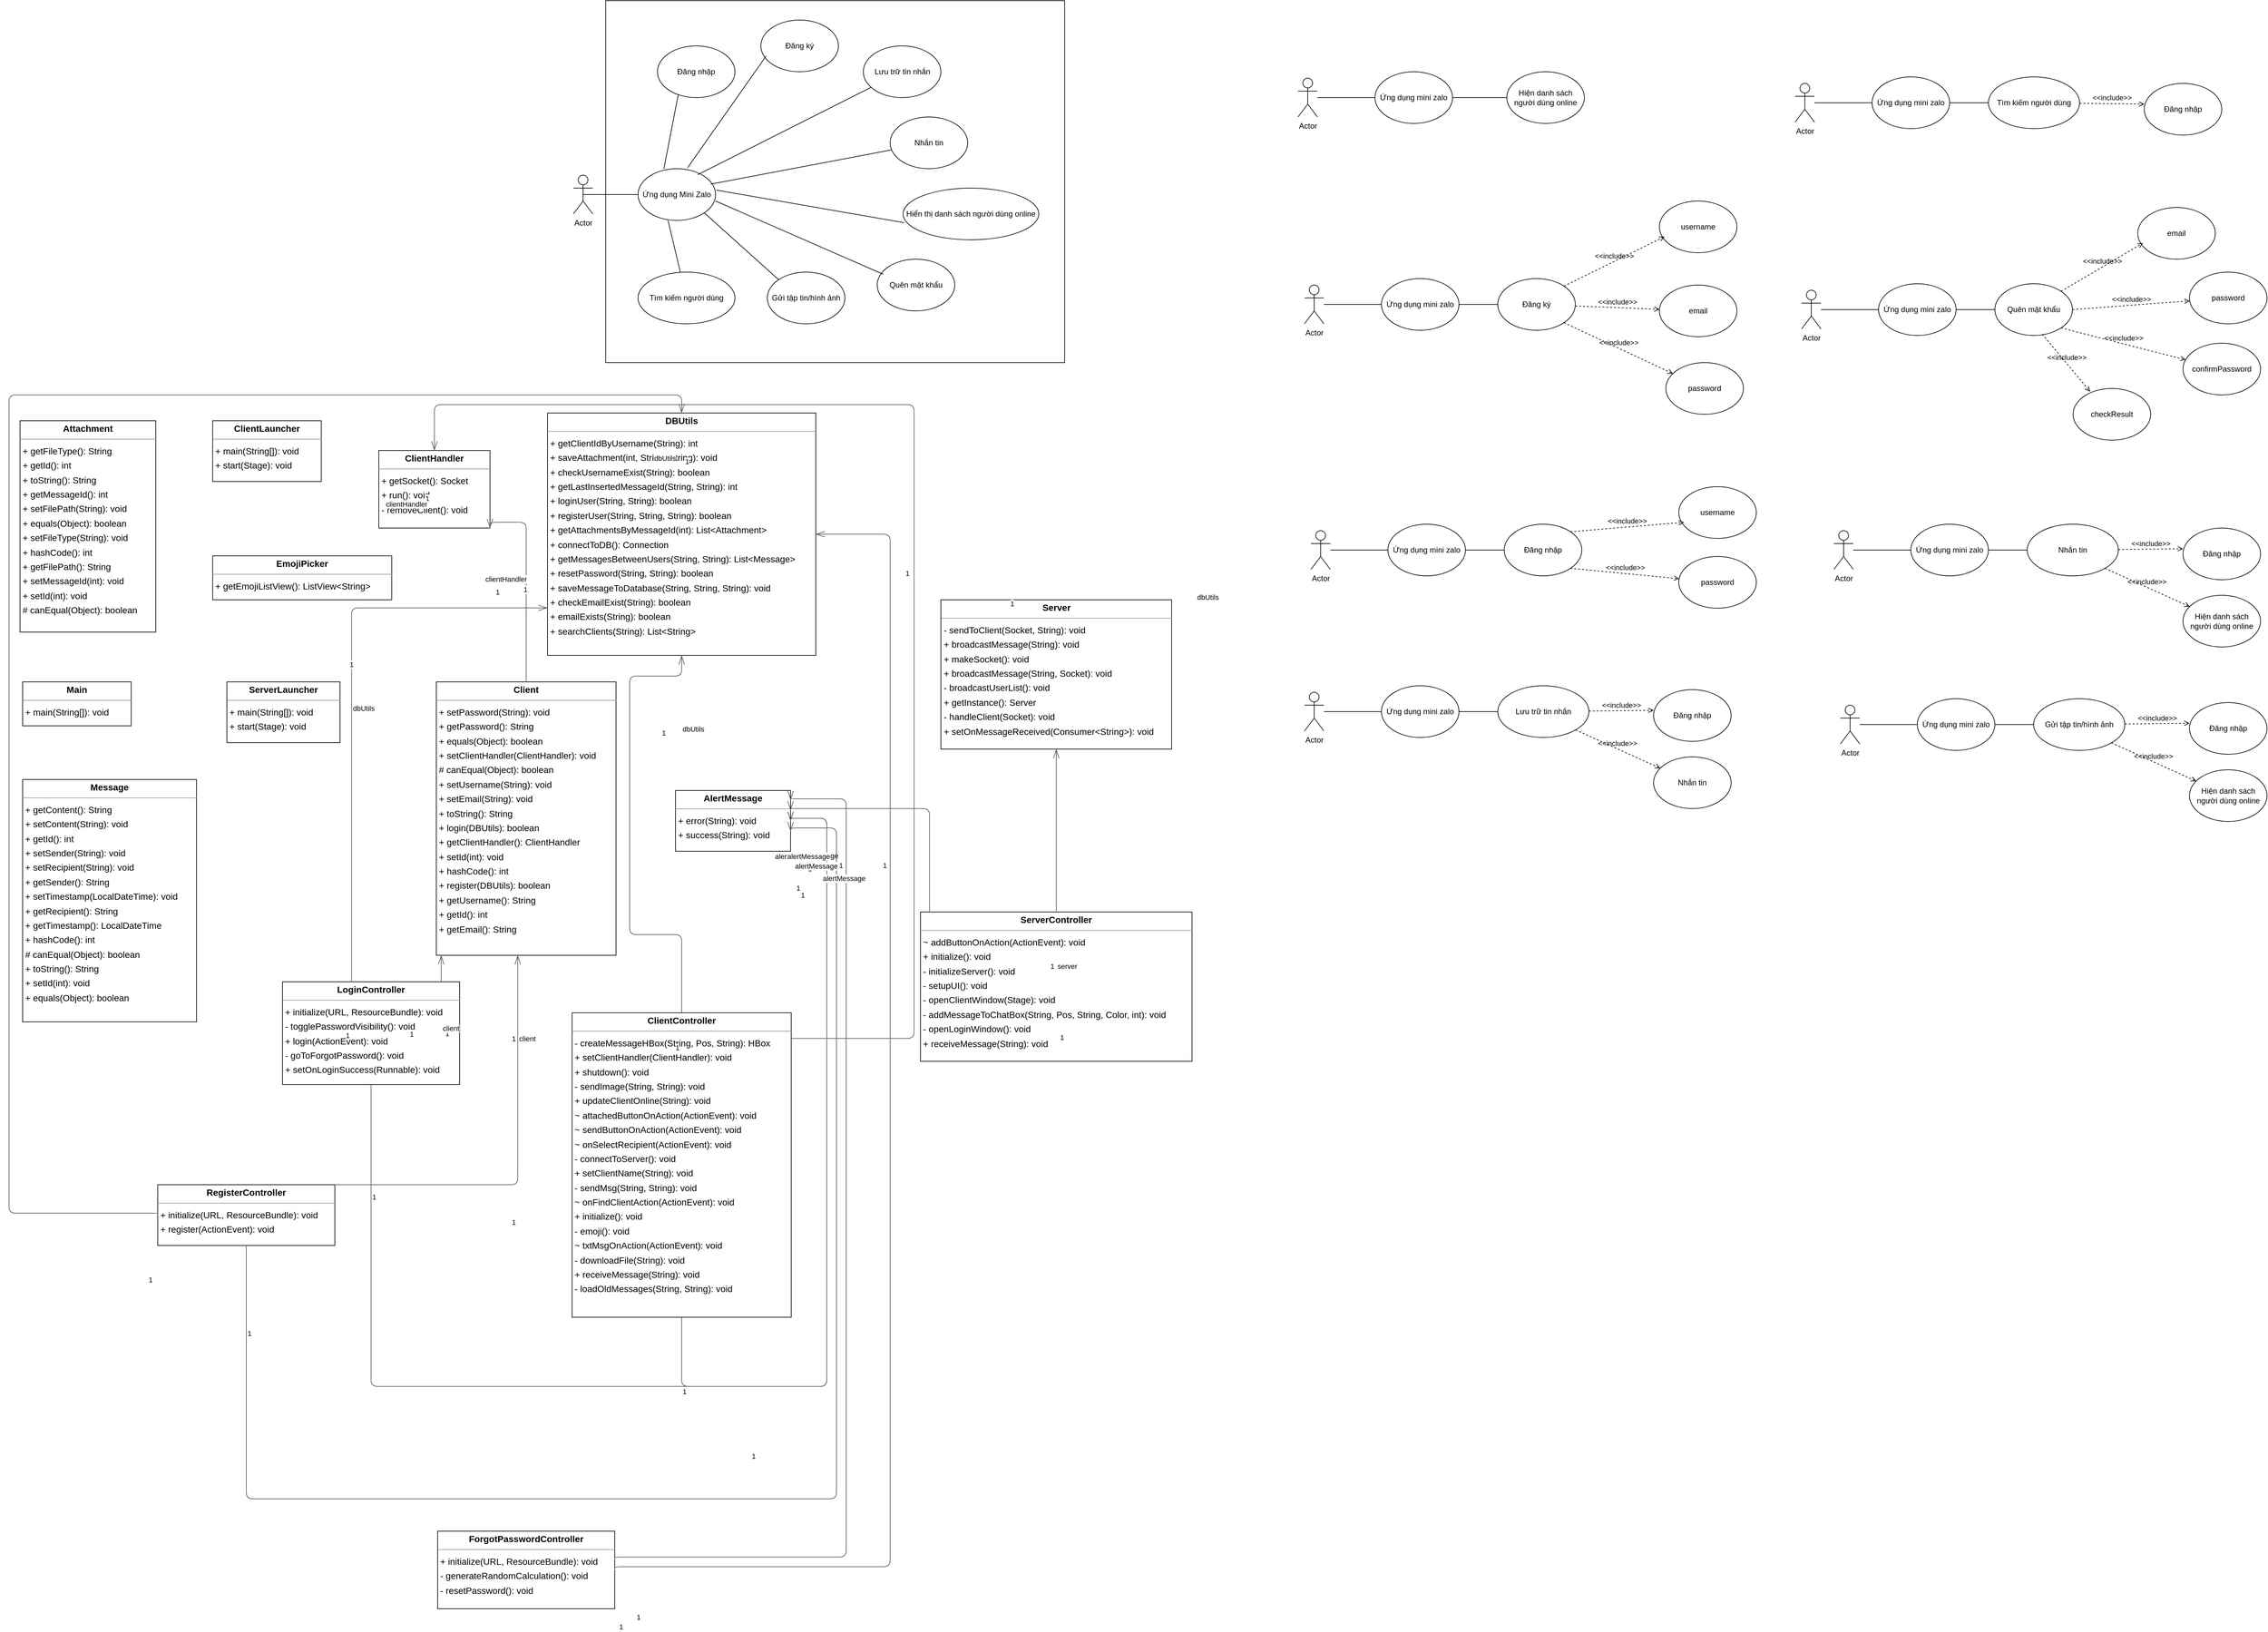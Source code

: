 <mxfile version="24.8.4">
  <diagram id="oa2C6WDcQkHVd1ej7r0I" name="Trang-1">
    <mxGraphModel dx="1835" dy="1567" grid="1" gridSize="10" guides="1" tooltips="1" connect="1" arrows="1" fold="1" page="1" pageScale="1" pageWidth="827" pageHeight="1169" math="0" shadow="0">
      <root>
        <mxCell id="0" />
        <mxCell id="1" parent="0" />
        <mxCell id="q9V1tlm1ZsEIQVWUafp0-15" value="" style="rounded=0;whiteSpace=wrap;html=1;" parent="1" vertex="1">
          <mxGeometry x="140" y="-50" width="710" height="560" as="geometry" />
        </mxCell>
        <mxCell id="lTLl7eFtjbF6AxFvoccW-2" value="Actor" style="shape=umlActor;verticalLabelPosition=bottom;verticalAlign=top;html=1;outlineConnect=0;" parent="1" vertex="1">
          <mxGeometry x="1211" y="70" width="30" height="60" as="geometry" />
        </mxCell>
        <mxCell id="lTLl7eFtjbF6AxFvoccW-3" value="Ứng dụng mini zalo" style="ellipse;whiteSpace=wrap;html=1;" parent="1" vertex="1">
          <mxGeometry x="1330" y="60" width="120" height="80" as="geometry" />
        </mxCell>
        <mxCell id="lTLl7eFtjbF6AxFvoccW-4" value="Hiện danh sách người dùng online" style="ellipse;whiteSpace=wrap;html=1;" parent="1" vertex="1">
          <mxGeometry x="1534" y="60" width="120" height="80" as="geometry" />
        </mxCell>
        <mxCell id="lTLl7eFtjbF6AxFvoccW-6" value="" style="endArrow=none;html=1;rounded=0;exitX=1;exitY=0.5;exitDx=0;exitDy=0;" parent="1" source="lTLl7eFtjbF6AxFvoccW-3" target="lTLl7eFtjbF6AxFvoccW-4" edge="1">
          <mxGeometry width="50" height="50" relative="1" as="geometry">
            <mxPoint x="1470" y="130" as="sourcePoint" />
            <mxPoint x="1520" y="80" as="targetPoint" />
          </mxGeometry>
        </mxCell>
        <mxCell id="lTLl7eFtjbF6AxFvoccW-7" value="" style="endArrow=none;html=1;rounded=0;" parent="1" source="lTLl7eFtjbF6AxFvoccW-2" target="lTLl7eFtjbF6AxFvoccW-3" edge="1">
          <mxGeometry width="50" height="50" relative="1" as="geometry">
            <mxPoint x="1270" y="170" as="sourcePoint" />
            <mxPoint x="1320" y="120" as="targetPoint" />
          </mxGeometry>
        </mxCell>
        <mxCell id="JMaEMaji2giIGy_Fia17-1" value="Actor" style="shape=umlActor;verticalLabelPosition=bottom;verticalAlign=top;html=1;outlineConnect=0;" parent="1" vertex="1">
          <mxGeometry x="1221" y="390" width="30" height="60" as="geometry" />
        </mxCell>
        <mxCell id="JMaEMaji2giIGy_Fia17-2" value="Ứng dụng mini zalo" style="ellipse;whiteSpace=wrap;html=1;" parent="1" vertex="1">
          <mxGeometry x="1340" y="380" width="120" height="80" as="geometry" />
        </mxCell>
        <mxCell id="JMaEMaji2giIGy_Fia17-3" value="Đăng ký" style="ellipse;whiteSpace=wrap;html=1;" parent="1" vertex="1">
          <mxGeometry x="1520" y="380" width="120" height="80" as="geometry" />
        </mxCell>
        <mxCell id="JMaEMaji2giIGy_Fia17-4" value="" style="endArrow=none;html=1;rounded=0;exitX=1;exitY=0.5;exitDx=0;exitDy=0;" parent="1" source="JMaEMaji2giIGy_Fia17-2" target="JMaEMaji2giIGy_Fia17-3" edge="1">
          <mxGeometry width="50" height="50" relative="1" as="geometry">
            <mxPoint x="1480" y="450" as="sourcePoint" />
            <mxPoint x="1530" y="400" as="targetPoint" />
          </mxGeometry>
        </mxCell>
        <mxCell id="JMaEMaji2giIGy_Fia17-5" value="" style="endArrow=none;html=1;rounded=0;" parent="1" source="JMaEMaji2giIGy_Fia17-1" target="JMaEMaji2giIGy_Fia17-2" edge="1">
          <mxGeometry width="50" height="50" relative="1" as="geometry">
            <mxPoint x="1280" y="490" as="sourcePoint" />
            <mxPoint x="1330" y="440" as="targetPoint" />
          </mxGeometry>
        </mxCell>
        <mxCell id="JMaEMaji2giIGy_Fia17-6" value="email" style="ellipse;whiteSpace=wrap;html=1;" parent="1" vertex="1">
          <mxGeometry x="1770" y="390" width="120" height="80" as="geometry" />
        </mxCell>
        <mxCell id="JMaEMaji2giIGy_Fia17-7" value="password" style="ellipse;whiteSpace=wrap;html=1;" parent="1" vertex="1">
          <mxGeometry x="1780" y="510" width="120" height="80" as="geometry" />
        </mxCell>
        <mxCell id="JMaEMaji2giIGy_Fia17-8" value="username" style="ellipse;whiteSpace=wrap;html=1;" parent="1" vertex="1">
          <mxGeometry x="1770" y="260" width="120" height="80" as="geometry" />
        </mxCell>
        <mxCell id="JMaEMaji2giIGy_Fia17-9" value="&amp;lt;&amp;lt;include&amp;gt;&amp;gt;" style="html=1;verticalAlign=bottom;labelBackgroundColor=none;endArrow=open;endFill=0;dashed=1;rounded=0;exitX=1;exitY=0;exitDx=0;exitDy=0;entryX=0.067;entryY=0.689;entryDx=0;entryDy=0;entryPerimeter=0;" parent="1" source="JMaEMaji2giIGy_Fia17-3" target="JMaEMaji2giIGy_Fia17-8" edge="1">
          <mxGeometry width="160" relative="1" as="geometry">
            <mxPoint x="1610" y="410" as="sourcePoint" />
            <mxPoint x="1770" y="410" as="targetPoint" />
          </mxGeometry>
        </mxCell>
        <mxCell id="JMaEMaji2giIGy_Fia17-11" value="&amp;lt;&amp;lt;include&amp;gt;&amp;gt;" style="html=1;verticalAlign=bottom;labelBackgroundColor=none;endArrow=open;endFill=0;dashed=1;rounded=0;" parent="1" source="JMaEMaji2giIGy_Fia17-3" target="JMaEMaji2giIGy_Fia17-6" edge="1">
          <mxGeometry width="160" relative="1" as="geometry">
            <mxPoint x="1632" y="402" as="sourcePoint" />
            <mxPoint x="1748" y="365" as="targetPoint" />
          </mxGeometry>
        </mxCell>
        <mxCell id="JMaEMaji2giIGy_Fia17-12" value="&amp;lt;&amp;lt;include&amp;gt;&amp;gt;" style="html=1;verticalAlign=bottom;labelBackgroundColor=none;endArrow=open;endFill=0;dashed=1;rounded=0;exitX=1;exitY=1;exitDx=0;exitDy=0;" parent="1" source="JMaEMaji2giIGy_Fia17-3" target="JMaEMaji2giIGy_Fia17-7" edge="1">
          <mxGeometry width="160" relative="1" as="geometry">
            <mxPoint x="1649" y="439" as="sourcePoint" />
            <mxPoint x="1792" y="461" as="targetPoint" />
          </mxGeometry>
        </mxCell>
        <mxCell id="JMaEMaji2giIGy_Fia17-13" value="Actor" style="shape=umlActor;verticalLabelPosition=bottom;verticalAlign=top;html=1;outlineConnect=0;" parent="1" vertex="1">
          <mxGeometry x="1231" y="770" width="30" height="60" as="geometry" />
        </mxCell>
        <mxCell id="JMaEMaji2giIGy_Fia17-14" value="Ứng dụng mini zalo" style="ellipse;whiteSpace=wrap;html=1;" parent="1" vertex="1">
          <mxGeometry x="1350" y="760" width="120" height="80" as="geometry" />
        </mxCell>
        <mxCell id="JMaEMaji2giIGy_Fia17-15" value="Đăng nhập" style="ellipse;whiteSpace=wrap;html=1;" parent="1" vertex="1">
          <mxGeometry x="1530" y="760" width="120" height="80" as="geometry" />
        </mxCell>
        <mxCell id="JMaEMaji2giIGy_Fia17-16" value="" style="endArrow=none;html=1;rounded=0;exitX=1;exitY=0.5;exitDx=0;exitDy=0;" parent="1" source="JMaEMaji2giIGy_Fia17-14" target="JMaEMaji2giIGy_Fia17-15" edge="1">
          <mxGeometry width="50" height="50" relative="1" as="geometry">
            <mxPoint x="1490" y="830" as="sourcePoint" />
            <mxPoint x="1540" y="780" as="targetPoint" />
          </mxGeometry>
        </mxCell>
        <mxCell id="JMaEMaji2giIGy_Fia17-17" value="" style="endArrow=none;html=1;rounded=0;" parent="1" source="JMaEMaji2giIGy_Fia17-13" target="JMaEMaji2giIGy_Fia17-14" edge="1">
          <mxGeometry width="50" height="50" relative="1" as="geometry">
            <mxPoint x="1290" y="870" as="sourcePoint" />
            <mxPoint x="1340" y="820" as="targetPoint" />
          </mxGeometry>
        </mxCell>
        <mxCell id="JMaEMaji2giIGy_Fia17-19" value="password" style="ellipse;whiteSpace=wrap;html=1;" parent="1" vertex="1">
          <mxGeometry x="1800" y="810" width="120" height="80" as="geometry" />
        </mxCell>
        <mxCell id="JMaEMaji2giIGy_Fia17-20" value="username" style="ellipse;whiteSpace=wrap;html=1;" parent="1" vertex="1">
          <mxGeometry x="1800" y="702" width="120" height="80" as="geometry" />
        </mxCell>
        <mxCell id="JMaEMaji2giIGy_Fia17-21" value="&amp;lt;&amp;lt;include&amp;gt;&amp;gt;" style="html=1;verticalAlign=bottom;labelBackgroundColor=none;endArrow=open;endFill=0;dashed=1;rounded=0;exitX=1;exitY=0;exitDx=0;exitDy=0;entryX=0.067;entryY=0.689;entryDx=0;entryDy=0;entryPerimeter=0;" parent="1" source="JMaEMaji2giIGy_Fia17-15" target="JMaEMaji2giIGy_Fia17-20" edge="1">
          <mxGeometry width="160" relative="1" as="geometry">
            <mxPoint x="1620" y="790" as="sourcePoint" />
            <mxPoint x="1780" y="790" as="targetPoint" />
          </mxGeometry>
        </mxCell>
        <mxCell id="JMaEMaji2giIGy_Fia17-23" value="&amp;lt;&amp;lt;include&amp;gt;&amp;gt;" style="html=1;verticalAlign=bottom;labelBackgroundColor=none;endArrow=open;endFill=0;dashed=1;rounded=0;exitX=1;exitY=1;exitDx=0;exitDy=0;" parent="1" source="JMaEMaji2giIGy_Fia17-15" target="JMaEMaji2giIGy_Fia17-19" edge="1">
          <mxGeometry width="160" relative="1" as="geometry">
            <mxPoint x="1659" y="819" as="sourcePoint" />
            <mxPoint x="1802" y="841" as="targetPoint" />
          </mxGeometry>
        </mxCell>
        <mxCell id="q9V1tlm1ZsEIQVWUafp0-1" value="Actor" style="shape=umlActor;verticalLabelPosition=bottom;verticalAlign=top;html=1;outlineConnect=0;" parent="1" vertex="1">
          <mxGeometry x="90" y="220" width="30" height="60" as="geometry" />
        </mxCell>
        <mxCell id="q9V1tlm1ZsEIQVWUafp0-3" value="Ứng dụng Mini Zalo" style="ellipse;whiteSpace=wrap;html=1;" parent="1" vertex="1">
          <mxGeometry x="190" y="210" width="120" height="80" as="geometry" />
        </mxCell>
        <mxCell id="q9V1tlm1ZsEIQVWUafp0-4" value="" style="endArrow=none;html=1;rounded=0;exitX=0.5;exitY=0.5;exitDx=0;exitDy=0;exitPerimeter=0;entryX=0;entryY=0.5;entryDx=0;entryDy=0;" parent="1" source="q9V1tlm1ZsEIQVWUafp0-1" target="q9V1tlm1ZsEIQVWUafp0-3" edge="1">
          <mxGeometry width="50" height="50" relative="1" as="geometry">
            <mxPoint x="110" y="360" as="sourcePoint" />
            <mxPoint x="160" y="310" as="targetPoint" />
          </mxGeometry>
        </mxCell>
        <mxCell id="q9V1tlm1ZsEIQVWUafp0-5" value="Đăng nhập" style="ellipse;whiteSpace=wrap;html=1;" parent="1" vertex="1">
          <mxGeometry x="220" y="20" width="120" height="80" as="geometry" />
        </mxCell>
        <mxCell id="q9V1tlm1ZsEIQVWUafp0-6" value="Nhắn tin" style="ellipse;whiteSpace=wrap;html=1;" parent="1" vertex="1">
          <mxGeometry x="580" y="130" width="120" height="80" as="geometry" />
        </mxCell>
        <mxCell id="q9V1tlm1ZsEIQVWUafp0-7" value="Quên mật khẩu" style="ellipse;whiteSpace=wrap;html=1;" parent="1" vertex="1">
          <mxGeometry x="560" y="350" width="120" height="80" as="geometry" />
        </mxCell>
        <mxCell id="q9V1tlm1ZsEIQVWUafp0-8" value="Tìm kiếm người dùng" style="ellipse;whiteSpace=wrap;html=1;" parent="1" vertex="1">
          <mxGeometry x="190" y="370" width="150" height="80" as="geometry" />
        </mxCell>
        <mxCell id="q9V1tlm1ZsEIQVWUafp0-9" value="Gửi tập tin/hình ảnh" style="ellipse;whiteSpace=wrap;html=1;" parent="1" vertex="1">
          <mxGeometry x="390" y="370" width="120" height="80" as="geometry" />
        </mxCell>
        <mxCell id="q9V1tlm1ZsEIQVWUafp0-10" value="Đăng ký" style="ellipse;whiteSpace=wrap;html=1;" parent="1" vertex="1">
          <mxGeometry x="380" y="-20" width="120" height="80" as="geometry" />
        </mxCell>
        <mxCell id="q9V1tlm1ZsEIQVWUafp0-11" style="edgeStyle=orthogonalEdgeStyle;rounded=0;orthogonalLoop=1;jettySize=auto;html=1;exitX=0.5;exitY=1;exitDx=0;exitDy=0;" parent="1" source="q9V1tlm1ZsEIQVWUafp0-9" target="q9V1tlm1ZsEIQVWUafp0-9" edge="1">
          <mxGeometry relative="1" as="geometry" />
        </mxCell>
        <mxCell id="q9V1tlm1ZsEIQVWUafp0-14" value="Hiển thị danh sách người dùng online" style="ellipse;whiteSpace=wrap;html=1;" parent="1" vertex="1">
          <mxGeometry x="600" y="240" width="210" height="80" as="geometry" />
        </mxCell>
        <mxCell id="q9V1tlm1ZsEIQVWUafp0-33" value="Actor" style="shape=umlActor;verticalLabelPosition=bottom;verticalAlign=top;html=1;outlineConnect=0;" parent="1" vertex="1">
          <mxGeometry x="1980" y="78" width="30" height="60" as="geometry" />
        </mxCell>
        <mxCell id="q9V1tlm1ZsEIQVWUafp0-34" value="Ứng dụng mini zalo" style="ellipse;whiteSpace=wrap;html=1;" parent="1" vertex="1">
          <mxGeometry x="2099" y="68" width="120" height="80" as="geometry" />
        </mxCell>
        <mxCell id="q9V1tlm1ZsEIQVWUafp0-35" value="Tìm kiếm người dùng" style="ellipse;whiteSpace=wrap;html=1;" parent="1" vertex="1">
          <mxGeometry x="2279" y="68" width="141" height="80" as="geometry" />
        </mxCell>
        <mxCell id="q9V1tlm1ZsEIQVWUafp0-36" value="" style="endArrow=none;html=1;rounded=0;exitX=1;exitY=0.5;exitDx=0;exitDy=0;" parent="1" source="q9V1tlm1ZsEIQVWUafp0-34" target="q9V1tlm1ZsEIQVWUafp0-35" edge="1">
          <mxGeometry width="50" height="50" relative="1" as="geometry">
            <mxPoint x="2239" y="138" as="sourcePoint" />
            <mxPoint x="2289" y="88" as="targetPoint" />
          </mxGeometry>
        </mxCell>
        <mxCell id="q9V1tlm1ZsEIQVWUafp0-37" value="" style="endArrow=none;html=1;rounded=0;" parent="1" source="q9V1tlm1ZsEIQVWUafp0-33" target="q9V1tlm1ZsEIQVWUafp0-34" edge="1">
          <mxGeometry width="50" height="50" relative="1" as="geometry">
            <mxPoint x="2039" y="178" as="sourcePoint" />
            <mxPoint x="2089" y="128" as="targetPoint" />
          </mxGeometry>
        </mxCell>
        <mxCell id="q9V1tlm1ZsEIQVWUafp0-42" value="Đăng nhập" style="ellipse;whiteSpace=wrap;html=1;" parent="1" vertex="1">
          <mxGeometry x="2520" y="78" width="120" height="80" as="geometry" />
        </mxCell>
        <mxCell id="q9V1tlm1ZsEIQVWUafp0-43" value="&amp;lt;&amp;lt;include&amp;gt;&amp;gt;" style="html=1;verticalAlign=bottom;labelBackgroundColor=none;endArrow=open;endFill=0;dashed=1;rounded=0;entryX=0;entryY=0.4;entryDx=0;entryDy=0;entryPerimeter=0;" parent="1" source="q9V1tlm1ZsEIQVWUafp0-35" target="q9V1tlm1ZsEIQVWUafp0-42" edge="1">
          <mxGeometry x="-0.002" width="160" relative="1" as="geometry">
            <mxPoint x="2419" y="97" as="sourcePoint" />
            <mxPoint x="2527" y="57" as="targetPoint" />
            <mxPoint as="offset" />
          </mxGeometry>
        </mxCell>
        <mxCell id="mE_63J6Y3mt22FjmTwJ2-1" value="Actor" style="shape=umlActor;verticalLabelPosition=bottom;verticalAlign=top;html=1;outlineConnect=0;" vertex="1" parent="1">
          <mxGeometry x="1990" y="398" width="30" height="60" as="geometry" />
        </mxCell>
        <mxCell id="mE_63J6Y3mt22FjmTwJ2-2" value="Ứng dụng mini zalo" style="ellipse;whiteSpace=wrap;html=1;" vertex="1" parent="1">
          <mxGeometry x="2109" y="388" width="120" height="80" as="geometry" />
        </mxCell>
        <mxCell id="mE_63J6Y3mt22FjmTwJ2-3" value="Quên mật khẩu" style="ellipse;whiteSpace=wrap;html=1;" vertex="1" parent="1">
          <mxGeometry x="2289" y="388" width="120" height="80" as="geometry" />
        </mxCell>
        <mxCell id="mE_63J6Y3mt22FjmTwJ2-4" value="" style="endArrow=none;html=1;rounded=0;exitX=1;exitY=0.5;exitDx=0;exitDy=0;" edge="1" parent="1" source="mE_63J6Y3mt22FjmTwJ2-2" target="mE_63J6Y3mt22FjmTwJ2-3">
          <mxGeometry width="50" height="50" relative="1" as="geometry">
            <mxPoint x="2249" y="458" as="sourcePoint" />
            <mxPoint x="2299" y="408" as="targetPoint" />
          </mxGeometry>
        </mxCell>
        <mxCell id="mE_63J6Y3mt22FjmTwJ2-5" value="" style="endArrow=none;html=1;rounded=0;" edge="1" parent="1" source="mE_63J6Y3mt22FjmTwJ2-1" target="mE_63J6Y3mt22FjmTwJ2-2">
          <mxGeometry width="50" height="50" relative="1" as="geometry">
            <mxPoint x="2049" y="498" as="sourcePoint" />
            <mxPoint x="2099" y="448" as="targetPoint" />
          </mxGeometry>
        </mxCell>
        <mxCell id="mE_63J6Y3mt22FjmTwJ2-6" value="password" style="ellipse;whiteSpace=wrap;html=1;" vertex="1" parent="1">
          <mxGeometry x="2590" y="370" width="120" height="80" as="geometry" />
        </mxCell>
        <mxCell id="mE_63J6Y3mt22FjmTwJ2-7" value="email" style="ellipse;whiteSpace=wrap;html=1;" vertex="1" parent="1">
          <mxGeometry x="2510" y="270" width="120" height="80" as="geometry" />
        </mxCell>
        <mxCell id="mE_63J6Y3mt22FjmTwJ2-8" value="&amp;lt;&amp;lt;include&amp;gt;&amp;gt;" style="html=1;verticalAlign=bottom;labelBackgroundColor=none;endArrow=open;endFill=0;dashed=1;rounded=0;exitX=1;exitY=0;exitDx=0;exitDy=0;entryX=0.067;entryY=0.689;entryDx=0;entryDy=0;entryPerimeter=0;" edge="1" parent="1" source="mE_63J6Y3mt22FjmTwJ2-3" target="mE_63J6Y3mt22FjmTwJ2-7">
          <mxGeometry width="160" relative="1" as="geometry">
            <mxPoint x="2379" y="418" as="sourcePoint" />
            <mxPoint x="2539" y="418" as="targetPoint" />
          </mxGeometry>
        </mxCell>
        <mxCell id="mE_63J6Y3mt22FjmTwJ2-9" value="&amp;lt;&amp;lt;include&amp;gt;&amp;gt;" style="html=1;verticalAlign=bottom;labelBackgroundColor=none;endArrow=open;endFill=0;dashed=1;rounded=0;exitX=1;exitY=0.5;exitDx=0;exitDy=0;" edge="1" parent="1" source="mE_63J6Y3mt22FjmTwJ2-3" target="mE_63J6Y3mt22FjmTwJ2-6">
          <mxGeometry width="160" relative="1" as="geometry">
            <mxPoint x="2418" y="447" as="sourcePoint" />
            <mxPoint x="2561" y="469" as="targetPoint" />
          </mxGeometry>
        </mxCell>
        <mxCell id="mE_63J6Y3mt22FjmTwJ2-10" value="confirmPassword" style="ellipse;whiteSpace=wrap;html=1;" vertex="1" parent="1">
          <mxGeometry x="2580" y="480" width="120" height="80" as="geometry" />
        </mxCell>
        <mxCell id="mE_63J6Y3mt22FjmTwJ2-11" value="checkResult" style="ellipse;whiteSpace=wrap;html=1;" vertex="1" parent="1">
          <mxGeometry x="2410" y="550" width="120" height="80" as="geometry" />
        </mxCell>
        <mxCell id="mE_63J6Y3mt22FjmTwJ2-12" value="&amp;lt;&amp;lt;include&amp;gt;&amp;gt;" style="html=1;verticalAlign=bottom;labelBackgroundColor=none;endArrow=open;endFill=0;dashed=1;rounded=0;exitX=1;exitY=1;exitDx=0;exitDy=0;" edge="1" parent="1" source="mE_63J6Y3mt22FjmTwJ2-3" target="mE_63J6Y3mt22FjmTwJ2-10">
          <mxGeometry x="0.002" width="160" relative="1" as="geometry">
            <mxPoint x="2401" y="466" as="sourcePoint" />
            <mxPoint x="2580" y="600" as="targetPoint" />
            <mxPoint as="offset" />
          </mxGeometry>
        </mxCell>
        <mxCell id="mE_63J6Y3mt22FjmTwJ2-13" value="&amp;lt;&amp;lt;include&amp;gt;&amp;gt;" style="html=1;verticalAlign=bottom;labelBackgroundColor=none;endArrow=open;endFill=0;dashed=1;rounded=0;exitX=0.612;exitY=0.975;exitDx=0;exitDy=0;exitPerimeter=0;entryX=0.219;entryY=0.061;entryDx=0;entryDy=0;entryPerimeter=0;" edge="1" parent="1" source="mE_63J6Y3mt22FjmTwJ2-3" target="mE_63J6Y3mt22FjmTwJ2-11">
          <mxGeometry x="0.002" width="160" relative="1" as="geometry">
            <mxPoint x="2401" y="466" as="sourcePoint" />
            <mxPoint x="2629" y="559" as="targetPoint" />
            <mxPoint as="offset" />
          </mxGeometry>
        </mxCell>
        <mxCell id="mE_63J6Y3mt22FjmTwJ2-14" value="" style="endArrow=none;html=1;rounded=0;entryX=0.269;entryY=0.939;entryDx=0;entryDy=0;entryPerimeter=0;" edge="1" parent="1" target="q9V1tlm1ZsEIQVWUafp0-5">
          <mxGeometry width="50" height="50" relative="1" as="geometry">
            <mxPoint x="230" y="210" as="sourcePoint" />
            <mxPoint x="280" y="160" as="targetPoint" />
          </mxGeometry>
        </mxCell>
        <mxCell id="mE_63J6Y3mt22FjmTwJ2-15" value="" style="endArrow=none;html=1;rounded=0;entryX=0.069;entryY=0.694;entryDx=0;entryDy=0;entryPerimeter=0;exitX=0.639;exitY=-0.019;exitDx=0;exitDy=0;exitPerimeter=0;" edge="1" parent="1" source="q9V1tlm1ZsEIQVWUafp0-3" target="q9V1tlm1ZsEIQVWUafp0-10">
          <mxGeometry width="50" height="50" relative="1" as="geometry">
            <mxPoint x="240" y="220" as="sourcePoint" />
            <mxPoint x="336" y="85" as="targetPoint" />
          </mxGeometry>
        </mxCell>
        <mxCell id="mE_63J6Y3mt22FjmTwJ2-16" value="" style="endArrow=none;html=1;rounded=0;entryX=0.078;entryY=0.292;entryDx=0;entryDy=0;entryPerimeter=0;exitX=1;exitY=0.625;exitDx=0;exitDy=0;exitPerimeter=0;" edge="1" parent="1" source="q9V1tlm1ZsEIQVWUafp0-3" target="q9V1tlm1ZsEIQVWUafp0-7">
          <mxGeometry width="50" height="50" relative="1" as="geometry">
            <mxPoint x="250" y="230" as="sourcePoint" />
            <mxPoint x="346" y="95" as="targetPoint" />
          </mxGeometry>
        </mxCell>
        <mxCell id="mE_63J6Y3mt22FjmTwJ2-17" value="" style="endArrow=none;html=1;rounded=0;entryX=0;entryY=0;entryDx=0;entryDy=0;exitX=1;exitY=1;exitDx=0;exitDy=0;" edge="1" parent="1" source="q9V1tlm1ZsEIQVWUafp0-3" target="q9V1tlm1ZsEIQVWUafp0-9">
          <mxGeometry width="50" height="50" relative="1" as="geometry">
            <mxPoint x="260" y="240" as="sourcePoint" />
            <mxPoint x="356" y="105" as="targetPoint" />
          </mxGeometry>
        </mxCell>
        <mxCell id="mE_63J6Y3mt22FjmTwJ2-18" value="" style="endArrow=none;html=1;rounded=0;exitX=0.387;exitY=1.003;exitDx=0;exitDy=0;exitPerimeter=0;" edge="1" parent="1" source="q9V1tlm1ZsEIQVWUafp0-3" target="q9V1tlm1ZsEIQVWUafp0-8">
          <mxGeometry width="50" height="50" relative="1" as="geometry">
            <mxPoint x="270" y="250" as="sourcePoint" />
            <mxPoint x="366" y="115" as="targetPoint" />
          </mxGeometry>
        </mxCell>
        <mxCell id="mE_63J6Y3mt22FjmTwJ2-19" value="" style="endArrow=none;html=1;rounded=0;exitX=0.937;exitY=0.299;exitDx=0;exitDy=0;exitPerimeter=0;" edge="1" parent="1" source="q9V1tlm1ZsEIQVWUafp0-3" target="q9V1tlm1ZsEIQVWUafp0-6">
          <mxGeometry width="50" height="50" relative="1" as="geometry">
            <mxPoint x="280" y="260" as="sourcePoint" />
            <mxPoint x="376" y="125" as="targetPoint" />
          </mxGeometry>
        </mxCell>
        <mxCell id="mE_63J6Y3mt22FjmTwJ2-21" value="" style="endArrow=none;html=1;rounded=0;entryX=0.008;entryY=0.669;entryDx=0;entryDy=0;entryPerimeter=0;exitX=1.009;exitY=0.414;exitDx=0;exitDy=0;exitPerimeter=0;" edge="1" parent="1" source="q9V1tlm1ZsEIQVWUafp0-3" target="q9V1tlm1ZsEIQVWUafp0-14">
          <mxGeometry width="50" height="50" relative="1" as="geometry">
            <mxPoint x="300" y="280" as="sourcePoint" />
            <mxPoint x="396" y="145" as="targetPoint" />
          </mxGeometry>
        </mxCell>
        <mxCell id="mE_63J6Y3mt22FjmTwJ2-22" value="&lt;p style=&quot;margin:0px;margin-top:4px;text-align:center;&quot;&gt;&lt;b&gt;AlertMessage&lt;/b&gt;&lt;/p&gt;&lt;hr size=&quot;1&quot;/&gt;&lt;p style=&quot;margin:0 0 0 4px;line-height:1.6;&quot;&gt;+ error(String): void&lt;br/&gt;+ success(String): void&lt;/p&gt;" style="verticalAlign=top;align=left;overflow=fill;fontSize=14;fontFamily=Helvetica;html=1;rounded=0;shadow=0;comic=0;labelBackgroundColor=none;strokeWidth=1;" vertex="1" parent="1">
          <mxGeometry x="248" y="1172" width="178" height="94" as="geometry" />
        </mxCell>
        <mxCell id="mE_63J6Y3mt22FjmTwJ2-23" value="&lt;p style=&quot;margin:0px;margin-top:4px;text-align:center;&quot;&gt;&lt;b&gt;Attachment&lt;/b&gt;&lt;/p&gt;&lt;hr size=&quot;1&quot;/&gt;&lt;p style=&quot;margin:0 0 0 4px;line-height:1.6;&quot;&gt;+ getFileType(): String&lt;br/&gt;+ getId(): int&lt;br/&gt;+ toString(): String&lt;br/&gt;+ getMessageId(): int&lt;br/&gt;+ setFilePath(String): void&lt;br/&gt;+ equals(Object): boolean&lt;br/&gt;+ setFileType(String): void&lt;br/&gt;+ hashCode(): int&lt;br/&gt;+ getFilePath(): String&lt;br/&gt;+ setMessageId(int): void&lt;br/&gt;+ setId(int): void&lt;br/&gt;# canEqual(Object): boolean&lt;/p&gt;" style="verticalAlign=top;align=left;overflow=fill;fontSize=14;fontFamily=Helvetica;html=1;rounded=0;shadow=0;comic=0;labelBackgroundColor=none;strokeWidth=1;" vertex="1" parent="1">
          <mxGeometry x="-766" y="600" width="210" height="327" as="geometry" />
        </mxCell>
        <mxCell id="mE_63J6Y3mt22FjmTwJ2-24" value="&lt;p style=&quot;margin:0px;margin-top:4px;text-align:center;&quot;&gt;&lt;b&gt;Client&lt;/b&gt;&lt;/p&gt;&lt;hr size=&quot;1&quot;/&gt;&lt;p style=&quot;margin:0 0 0 4px;line-height:1.6;&quot;&gt;+ setPassword(String): void&lt;br/&gt;+ getPassword(): String&lt;br/&gt;+ equals(Object): boolean&lt;br/&gt;+ setClientHandler(ClientHandler): void&lt;br/&gt;# canEqual(Object): boolean&lt;br/&gt;+ setUsername(String): void&lt;br/&gt;+ setEmail(String): void&lt;br/&gt;+ toString(): String&lt;br/&gt;+ login(DBUtils): boolean&lt;br/&gt;+ getClientHandler(): ClientHandler&lt;br/&gt;+ setId(int): void&lt;br/&gt;+ hashCode(): int&lt;br/&gt;+ register(DBUtils): boolean&lt;br/&gt;+ getUsername(): String&lt;br/&gt;+ getId(): int&lt;br/&gt;+ getEmail(): String&lt;/p&gt;" style="verticalAlign=top;align=left;overflow=fill;fontSize=14;fontFamily=Helvetica;html=1;rounded=0;shadow=0;comic=0;labelBackgroundColor=none;strokeWidth=1;" vertex="1" parent="1">
          <mxGeometry x="-122" y="1004" width="278" height="423" as="geometry" />
        </mxCell>
        <mxCell id="mE_63J6Y3mt22FjmTwJ2-25" value="&lt;p style=&quot;margin:0px;margin-top:4px;text-align:center;&quot;&gt;&lt;b&gt;ClientController&lt;/b&gt;&lt;/p&gt;&lt;hr size=&quot;1&quot;/&gt;&lt;p style=&quot;margin:0 0 0 4px;line-height:1.6;&quot;&gt;- createMessageHBox(String, Pos, String): HBox&lt;br/&gt;+ setClientHandler(ClientHandler): void&lt;br/&gt;+ shutdown(): void&lt;br/&gt;- sendImage(String, String): void&lt;br/&gt;+ updateClientOnline(String): void&lt;br/&gt;~ attachedButtonOnAction(ActionEvent): void&lt;br/&gt;~ sendButtonOnAction(ActionEvent): void&lt;br/&gt;~ onSelectRecipient(ActionEvent): void&lt;br/&gt;- connectToServer(): void&lt;br/&gt;+ setClientName(String): void&lt;br/&gt;- sendMsg(String, String): void&lt;br/&gt;~ onFindClientAction(ActionEvent): void&lt;br/&gt;+ initialize(): void&lt;br/&gt;- emoji(): void&lt;br/&gt;~ txtMsgOnAction(ActionEvent): void&lt;br/&gt;- downloadFile(String): void&lt;br/&gt;+ receiveMessage(String): void&lt;br/&gt;- loadOldMessages(String, String): void&lt;/p&gt;" style="verticalAlign=top;align=left;overflow=fill;fontSize=14;fontFamily=Helvetica;html=1;rounded=0;shadow=0;comic=0;labelBackgroundColor=none;strokeWidth=1;" vertex="1" parent="1">
          <mxGeometry x="88" y="1516" width="339" height="471" as="geometry" />
        </mxCell>
        <mxCell id="mE_63J6Y3mt22FjmTwJ2-26" value="&lt;p style=&quot;margin:0px;margin-top:4px;text-align:center;&quot;&gt;&lt;b&gt;ClientHandler&lt;/b&gt;&lt;/p&gt;&lt;hr size=&quot;1&quot;/&gt;&lt;p style=&quot;margin:0 0 0 4px;line-height:1.6;&quot;&gt;+ getSocket(): Socket&lt;br/&gt;+ run(): void&lt;br/&gt;- removeClient(): void&lt;/p&gt;" style="verticalAlign=top;align=left;overflow=fill;fontSize=14;fontFamily=Helvetica;html=1;rounded=0;shadow=0;comic=0;labelBackgroundColor=none;strokeWidth=1;" vertex="1" parent="1">
          <mxGeometry x="-211" y="646" width="172" height="120" as="geometry" />
        </mxCell>
        <mxCell id="mE_63J6Y3mt22FjmTwJ2-27" value="&lt;p style=&quot;margin:0px;margin-top:4px;text-align:center;&quot;&gt;&lt;b&gt;ClientLauncher&lt;/b&gt;&lt;/p&gt;&lt;hr size=&quot;1&quot;/&gt;&lt;p style=&quot;margin:0 0 0 4px;line-height:1.6;&quot;&gt;+ main(String[]): void&lt;br/&gt;+ start(Stage): void&lt;/p&gt;" style="verticalAlign=top;align=left;overflow=fill;fontSize=14;fontFamily=Helvetica;html=1;rounded=0;shadow=0;comic=0;labelBackgroundColor=none;strokeWidth=1;" vertex="1" parent="1">
          <mxGeometry x="-468" y="600" width="168" height="94" as="geometry" />
        </mxCell>
        <mxCell id="mE_63J6Y3mt22FjmTwJ2-28" value="&lt;p style=&quot;margin:0px;margin-top:4px;text-align:center;&quot;&gt;&lt;b&gt;DBUtils&lt;/b&gt;&lt;/p&gt;&lt;hr size=&quot;1&quot;/&gt;&lt;p style=&quot;margin:0 0 0 4px;line-height:1.6;&quot;&gt;+ getClientIdByUsername(String): int&lt;br/&gt;+ saveAttachment(int, String, String): void&lt;br/&gt;+ checkUsernameExist(String): boolean&lt;br/&gt;+ getLastInsertedMessageId(String, String): int&lt;br/&gt;+ loginUser(String, String): boolean&lt;br/&gt;+ registerUser(String, String, String): boolean&lt;br/&gt;+ getAttachmentsByMessageId(int): List&amp;lt;Attachment&amp;gt;&lt;br/&gt;+ connectToDB(): Connection&lt;br/&gt;+ getMessagesBetweenUsers(String, String): List&amp;lt;Message&amp;gt;&lt;br/&gt;+ resetPassword(String, String): boolean&lt;br/&gt;+ saveMessageToDatabase(String, String, String): void&lt;br/&gt;+ checkEmailExist(String): boolean&lt;br/&gt;+ emailExists(String): boolean&lt;br/&gt;+ searchClients(String): List&amp;lt;String&amp;gt;&lt;/p&gt;" style="verticalAlign=top;align=left;overflow=fill;fontSize=14;fontFamily=Helvetica;html=1;rounded=0;shadow=0;comic=0;labelBackgroundColor=none;strokeWidth=1;" vertex="1" parent="1">
          <mxGeometry x="50" y="588" width="415" height="375" as="geometry" />
        </mxCell>
        <mxCell id="mE_63J6Y3mt22FjmTwJ2-29" value="&lt;p style=&quot;margin:0px;margin-top:4px;text-align:center;&quot;&gt;&lt;b&gt;EmojiPicker&lt;/b&gt;&lt;/p&gt;&lt;hr size=&quot;1&quot;/&gt;&lt;p style=&quot;margin:0 0 0 4px;line-height:1.6;&quot;&gt;+ getEmojiListView(): ListView&amp;lt;String&amp;gt;&lt;/p&gt;" style="verticalAlign=top;align=left;overflow=fill;fontSize=14;fontFamily=Helvetica;html=1;rounded=0;shadow=0;comic=0;labelBackgroundColor=none;strokeWidth=1;" vertex="1" parent="1">
          <mxGeometry x="-468" y="809" width="277" height="68" as="geometry" />
        </mxCell>
        <mxCell id="mE_63J6Y3mt22FjmTwJ2-30" value="&lt;p style=&quot;margin:0px;margin-top:4px;text-align:center;&quot;&gt;&lt;b&gt;ForgotPasswordController&lt;/b&gt;&lt;/p&gt;&lt;hr size=&quot;1&quot;/&gt;&lt;p style=&quot;margin:0 0 0 4px;line-height:1.6;&quot;&gt;+ initialize(URL, ResourceBundle): void&lt;br/&gt;- generateRandomCalculation(): void&lt;br/&gt;- resetPassword(): void&lt;/p&gt;" style="verticalAlign=top;align=left;overflow=fill;fontSize=14;fontFamily=Helvetica;html=1;rounded=0;shadow=0;comic=0;labelBackgroundColor=none;strokeWidth=1;" vertex="1" parent="1">
          <mxGeometry x="-120" y="2318" width="274" height="120" as="geometry" />
        </mxCell>
        <mxCell id="mE_63J6Y3mt22FjmTwJ2-31" value="&lt;p style=&quot;margin:0px;margin-top:4px;text-align:center;&quot;&gt;&lt;b&gt;LoginController&lt;/b&gt;&lt;/p&gt;&lt;hr size=&quot;1&quot;/&gt;&lt;p style=&quot;margin:0 0 0 4px;line-height:1.6;&quot;&gt;+ initialize(URL, ResourceBundle): void&lt;br/&gt;- togglePasswordVisibility(): void&lt;br/&gt;+ login(ActionEvent): void&lt;br/&gt;- goToForgotPassword(): void&lt;br/&gt;+ setOnLoginSuccess(Runnable): void&lt;/p&gt;" style="verticalAlign=top;align=left;overflow=fill;fontSize=14;fontFamily=Helvetica;html=1;rounded=0;shadow=0;comic=0;labelBackgroundColor=none;strokeWidth=1;" vertex="1" parent="1">
          <mxGeometry x="-360" y="1468" width="274" height="159" as="geometry" />
        </mxCell>
        <mxCell id="mE_63J6Y3mt22FjmTwJ2-32" value="&lt;p style=&quot;margin:0px;margin-top:4px;text-align:center;&quot;&gt;&lt;b&gt;Main&lt;/b&gt;&lt;/p&gt;&lt;hr size=&quot;1&quot;/&gt;&lt;p style=&quot;margin:0 0 0 4px;line-height:1.6;&quot;&gt;+ main(String[]): void&lt;/p&gt;" style="verticalAlign=top;align=left;overflow=fill;fontSize=14;fontFamily=Helvetica;html=1;rounded=0;shadow=0;comic=0;labelBackgroundColor=none;strokeWidth=1;" vertex="1" parent="1">
          <mxGeometry x="-762" y="1004" width="168" height="68" as="geometry" />
        </mxCell>
        <mxCell id="mE_63J6Y3mt22FjmTwJ2-33" value="&lt;p style=&quot;margin:0px;margin-top:4px;text-align:center;&quot;&gt;&lt;b&gt;Message&lt;/b&gt;&lt;/p&gt;&lt;hr size=&quot;1&quot;/&gt;&lt;p style=&quot;margin:0 0 0 4px;line-height:1.6;&quot;&gt;+ getContent(): String&lt;br/&gt;+ setContent(String): void&lt;br/&gt;+ getId(): int&lt;br/&gt;+ setSender(String): void&lt;br/&gt;+ setRecipient(String): void&lt;br/&gt;+ getSender(): String&lt;br/&gt;+ setTimestamp(LocalDateTime): void&lt;br/&gt;+ getRecipient(): String&lt;br/&gt;+ getTimestamp(): LocalDateTime&lt;br/&gt;+ hashCode(): int&lt;br/&gt;# canEqual(Object): boolean&lt;br/&gt;+ toString(): String&lt;br/&gt;+ setId(int): void&lt;br/&gt;+ equals(Object): boolean&lt;/p&gt;" style="verticalAlign=top;align=left;overflow=fill;fontSize=14;fontFamily=Helvetica;html=1;rounded=0;shadow=0;comic=0;labelBackgroundColor=none;strokeWidth=1;" vertex="1" parent="1">
          <mxGeometry x="-762" y="1155" width="269" height="375" as="geometry" />
        </mxCell>
        <mxCell id="mE_63J6Y3mt22FjmTwJ2-34" value="&lt;p style=&quot;margin:0px;margin-top:4px;text-align:center;&quot;&gt;&lt;b&gt;RegisterController&lt;/b&gt;&lt;/p&gt;&lt;hr size=&quot;1&quot;/&gt;&lt;p style=&quot;margin:0 0 0 4px;line-height:1.6;&quot;&gt;+ initialize(URL, ResourceBundle): void&lt;br/&gt;+ register(ActionEvent): void&lt;/p&gt;" style="verticalAlign=top;align=left;overflow=fill;fontSize=14;fontFamily=Helvetica;html=1;rounded=0;shadow=0;comic=0;labelBackgroundColor=none;strokeWidth=1;" vertex="1" parent="1">
          <mxGeometry x="-553" y="1782" width="274" height="94" as="geometry" />
        </mxCell>
        <mxCell id="mE_63J6Y3mt22FjmTwJ2-35" value="&lt;p style=&quot;margin:0px;margin-top:4px;text-align:center;&quot;&gt;&lt;b&gt;Server&lt;/b&gt;&lt;/p&gt;&lt;hr size=&quot;1&quot;/&gt;&lt;p style=&quot;margin:0 0 0 4px;line-height:1.6;&quot;&gt;- sendToClient(Socket, String): void&lt;br/&gt;+ broadcastMessage(String): void&lt;br/&gt;+ makeSocket(): void&lt;br/&gt;+ broadcastMessage(String, Socket): void&lt;br/&gt;- broadcastUserList(): void&lt;br/&gt;+ getInstance(): Server&lt;br/&gt;- handleClient(Socket): void&lt;br/&gt;+ setOnMessageReceived(Consumer&amp;lt;String&amp;gt;): void&lt;/p&gt;" style="verticalAlign=top;align=left;overflow=fill;fontSize=14;fontFamily=Helvetica;html=1;rounded=0;shadow=0;comic=0;labelBackgroundColor=none;strokeWidth=1;" vertex="1" parent="1">
          <mxGeometry x="658.5" y="877" width="357" height="231" as="geometry" />
        </mxCell>
        <mxCell id="mE_63J6Y3mt22FjmTwJ2-36" value="&lt;p style=&quot;margin:0px;margin-top:4px;text-align:center;&quot;&gt;&lt;b&gt;ServerController&lt;/b&gt;&lt;/p&gt;&lt;hr size=&quot;1&quot;/&gt;&lt;p style=&quot;margin:0 0 0 4px;line-height:1.6;&quot;&gt;~ addButtonOnAction(ActionEvent): void&lt;br/&gt;+ initialize(): void&lt;br/&gt;- initializeServer(): void&lt;br/&gt;- setupUI(): void&lt;br/&gt;- openClientWindow(Stage): void&lt;br/&gt;- addMessageToChatBox(String, Pos, String, Color, int): void&lt;br/&gt;- openLoginWindow(): void&lt;br/&gt;+ receiveMessage(String): void&lt;/p&gt;" style="verticalAlign=top;align=left;overflow=fill;fontSize=14;fontFamily=Helvetica;html=1;rounded=0;shadow=0;comic=0;labelBackgroundColor=none;strokeWidth=1;" vertex="1" parent="1">
          <mxGeometry x="627" y="1360" width="420" height="231" as="geometry" />
        </mxCell>
        <mxCell id="mE_63J6Y3mt22FjmTwJ2-37" value="&lt;p style=&quot;margin:0px;margin-top:4px;text-align:center;&quot;&gt;&lt;b&gt;ServerLauncher&lt;/b&gt;&lt;/p&gt;&lt;hr size=&quot;1&quot;/&gt;&lt;p style=&quot;margin:0 0 0 4px;line-height:1.6;&quot;&gt;+ main(String[]): void&lt;br/&gt;+ start(Stage): void&lt;/p&gt;" style="verticalAlign=top;align=left;overflow=fill;fontSize=14;fontFamily=Helvetica;html=1;rounded=0;shadow=0;comic=0;labelBackgroundColor=none;strokeWidth=1;" vertex="1" parent="1">
          <mxGeometry x="-446" y="1004" width="175" height="94" as="geometry" />
        </mxCell>
        <mxCell id="mE_63J6Y3mt22FjmTwJ2-38" value="" style="html=1;rounded=1;edgeStyle=orthogonalEdgeStyle;dashed=0;startArrow=diamondThinstartSize=12;endArrow=openThin;endSize=12;strokeColor=#595959;exitX=0.500;exitY=0.000;exitDx=0;exitDy=0;entryX=1.000;entryY=1.000;entryDx=0;entryDy=0;" edge="1" parent="1" source="mE_63J6Y3mt22FjmTwJ2-24" target="mE_63J6Y3mt22FjmTwJ2-26">
          <mxGeometry width="50" height="50" relative="1" as="geometry">
            <Array as="points">
              <mxPoint x="17" y="757" />
            </Array>
          </mxGeometry>
        </mxCell>
        <mxCell id="mE_63J6Y3mt22FjmTwJ2-39" value="1" style="edgeLabel;resizable=0;html=1;align=left;verticalAlign=top;strokeColor=default;" vertex="1" connectable="0" parent="mE_63J6Y3mt22FjmTwJ2-38">
          <mxGeometry x="11" y="848" as="geometry" />
        </mxCell>
        <mxCell id="mE_63J6Y3mt22FjmTwJ2-40" value="1" style="edgeLabel;resizable=0;html=1;align=left;verticalAlign=top;strokeColor=default;" vertex="1" connectable="0" parent="mE_63J6Y3mt22FjmTwJ2-38">
          <mxGeometry x="-32" y="852" as="geometry" />
        </mxCell>
        <mxCell id="mE_63J6Y3mt22FjmTwJ2-41" value="clientHandler" style="edgeLabel;resizable=0;html=1;align=left;verticalAlign=top;strokeColor=default;" vertex="1" connectable="0" parent="mE_63J6Y3mt22FjmTwJ2-38">
          <mxGeometry x="-48" y="832" as="geometry" />
        </mxCell>
        <mxCell id="mE_63J6Y3mt22FjmTwJ2-42" value="" style="html=1;rounded=1;edgeStyle=orthogonalEdgeStyle;dashed=0;startArrow=diamondThinstartSize=12;endArrow=openThin;endSize=12;strokeColor=#595959;exitX=0.500;exitY=1.000;exitDx=0;exitDy=0;entryX=1.000;entryY=0.500;entryDx=0;entryDy=0;" edge="1" parent="1" source="mE_63J6Y3mt22FjmTwJ2-25" target="mE_63J6Y3mt22FjmTwJ2-22">
          <mxGeometry width="50" height="50" relative="1" as="geometry">
            <Array as="points">
              <mxPoint x="257" y="2094" />
              <mxPoint x="482" y="2094" />
              <mxPoint x="482" y="1215" />
            </Array>
          </mxGeometry>
        </mxCell>
        <mxCell id="mE_63J6Y3mt22FjmTwJ2-43" value="1" style="edgeLabel;resizable=0;html=1;align=left;verticalAlign=top;strokeColor=default;" vertex="1" connectable="0" parent="mE_63J6Y3mt22FjmTwJ2-42">
          <mxGeometry x="257" y="2089" as="geometry" />
        </mxCell>
        <mxCell id="mE_63J6Y3mt22FjmTwJ2-44" value="1" style="edgeLabel;resizable=0;html=1;align=left;verticalAlign=top;strokeColor=default;" vertex="1" connectable="0" parent="mE_63J6Y3mt22FjmTwJ2-42">
          <mxGeometry x="364" y="2189" as="geometry" />
        </mxCell>
        <mxCell id="mE_63J6Y3mt22FjmTwJ2-45" value="alertMessage" style="edgeLabel;resizable=0;html=1;align=left;verticalAlign=top;strokeColor=default;" vertex="1" connectable="0" parent="mE_63J6Y3mt22FjmTwJ2-42">
          <mxGeometry x="400" y="1261" as="geometry" />
        </mxCell>
        <mxCell id="mE_63J6Y3mt22FjmTwJ2-46" value="" style="html=1;rounded=1;edgeStyle=orthogonalEdgeStyle;dashed=0;startArrow=diamondThinstartSize=12;endArrow=openThin;endSize=12;strokeColor=#595959;exitX=1.000;exitY=0.084;exitDx=0;exitDy=0;entryX=0.500;entryY=0.000;entryDx=0;entryDy=0;" edge="1" parent="1" source="mE_63J6Y3mt22FjmTwJ2-25" target="mE_63J6Y3mt22FjmTwJ2-26">
          <mxGeometry width="50" height="50" relative="1" as="geometry">
            <Array as="points">
              <mxPoint x="617" y="1555" />
              <mxPoint x="617" y="575" />
              <mxPoint x="-125" y="575" />
            </Array>
          </mxGeometry>
        </mxCell>
        <mxCell id="mE_63J6Y3mt22FjmTwJ2-47" value="1" style="edgeLabel;resizable=0;html=1;align=left;verticalAlign=top;strokeColor=default;" vertex="1" connectable="0" parent="mE_63J6Y3mt22FjmTwJ2-46">
          <mxGeometry x="602" y="823" as="geometry" />
        </mxCell>
        <mxCell id="mE_63J6Y3mt22FjmTwJ2-48" value="1" style="edgeLabel;resizable=0;html=1;align=left;verticalAlign=top;strokeColor=default;" vertex="1" connectable="0" parent="mE_63J6Y3mt22FjmTwJ2-46">
          <mxGeometry x="-141" y="707" as="geometry" />
        </mxCell>
        <mxCell id="mE_63J6Y3mt22FjmTwJ2-49" value="clientHandler" style="edgeLabel;resizable=0;html=1;align=left;verticalAlign=top;strokeColor=default;" vertex="1" connectable="0" parent="mE_63J6Y3mt22FjmTwJ2-46">
          <mxGeometry x="-202" y="716" as="geometry" />
        </mxCell>
        <mxCell id="mE_63J6Y3mt22FjmTwJ2-50" value="" style="html=1;rounded=1;edgeStyle=orthogonalEdgeStyle;dashed=0;startArrow=diamondThinstartSize=12;endArrow=openThin;endSize=12;strokeColor=#595959;exitX=0.500;exitY=0.000;exitDx=0;exitDy=0;entryX=0.500;entryY=1.000;entryDx=0;entryDy=0;" edge="1" parent="1" source="mE_63J6Y3mt22FjmTwJ2-25" target="mE_63J6Y3mt22FjmTwJ2-28">
          <mxGeometry width="50" height="50" relative="1" as="geometry">
            <Array as="points">
              <mxPoint x="257" y="1395" />
              <mxPoint x="177" y="1395" />
              <mxPoint x="177" y="995" />
              <mxPoint x="257" y="995" />
            </Array>
          </mxGeometry>
        </mxCell>
        <mxCell id="mE_63J6Y3mt22FjmTwJ2-51" value="1" style="edgeLabel;resizable=0;html=1;align=left;verticalAlign=top;strokeColor=default;" vertex="1" connectable="0" parent="mE_63J6Y3mt22FjmTwJ2-50">
          <mxGeometry x="246" y="1557" as="geometry" />
        </mxCell>
        <mxCell id="mE_63J6Y3mt22FjmTwJ2-52" value="1" style="edgeLabel;resizable=0;html=1;align=left;verticalAlign=top;strokeColor=default;" vertex="1" connectable="0" parent="mE_63J6Y3mt22FjmTwJ2-50">
          <mxGeometry x="225" y="1070" as="geometry" />
        </mxCell>
        <mxCell id="mE_63J6Y3mt22FjmTwJ2-53" value="dbUtils" style="edgeLabel;resizable=0;html=1;align=left;verticalAlign=top;strokeColor=default;" vertex="1" connectable="0" parent="mE_63J6Y3mt22FjmTwJ2-50">
          <mxGeometry x="257" y="1064" as="geometry" />
        </mxCell>
        <mxCell id="mE_63J6Y3mt22FjmTwJ2-54" value="" style="html=1;rounded=1;edgeStyle=orthogonalEdgeStyle;dashed=0;startArrow=diamondThinstartSize=12;endArrow=openThin;endSize=12;strokeColor=#595959;exitX=1.000;exitY=0.365;exitDx=0;exitDy=0;entryX=1.000;entryY=0.155;entryDx=0;entryDy=0;" edge="1" parent="1" source="mE_63J6Y3mt22FjmTwJ2-30" target="mE_63J6Y3mt22FjmTwJ2-22">
          <mxGeometry width="50" height="50" relative="1" as="geometry">
            <Array as="points">
              <mxPoint x="512" y="2358" />
              <mxPoint x="512" y="1185" />
            </Array>
          </mxGeometry>
        </mxCell>
        <mxCell id="mE_63J6Y3mt22FjmTwJ2-55" value="1" style="edgeLabel;resizable=0;html=1;align=left;verticalAlign=top;strokeColor=default;" vertex="1" connectable="0" parent="mE_63J6Y3mt22FjmTwJ2-54">
          <mxGeometry x="186" y="2438" as="geometry" />
        </mxCell>
        <mxCell id="mE_63J6Y3mt22FjmTwJ2-56" value="1" style="edgeLabel;resizable=0;html=1;align=left;verticalAlign=top;strokeColor=default;" vertex="1" connectable="0" parent="mE_63J6Y3mt22FjmTwJ2-54">
          <mxGeometry x="451" y="1280" as="geometry" />
        </mxCell>
        <mxCell id="mE_63J6Y3mt22FjmTwJ2-57" value="alertMessage" style="edgeLabel;resizable=0;html=1;align=left;verticalAlign=top;strokeColor=default;" vertex="1" connectable="0" parent="mE_63J6Y3mt22FjmTwJ2-54">
          <mxGeometry x="432" y="1260" as="geometry" />
        </mxCell>
        <mxCell id="mE_63J6Y3mt22FjmTwJ2-58" value="" style="html=1;rounded=1;edgeStyle=orthogonalEdgeStyle;dashed=0;startArrow=diamondThinstartSize=12;endArrow=openThin;endSize=12;strokeColor=#595959;exitX=1.000;exitY=0.500;exitDx=0;exitDy=0;entryX=1.000;entryY=0.500;entryDx=0;entryDy=0;" edge="1" parent="1" source="mE_63J6Y3mt22FjmTwJ2-30" target="mE_63J6Y3mt22FjmTwJ2-28">
          <mxGeometry width="50" height="50" relative="1" as="geometry">
            <Array as="points">
              <mxPoint x="154" y="2373" />
              <mxPoint x="580" y="2373" />
              <mxPoint x="580" y="776" />
            </Array>
          </mxGeometry>
        </mxCell>
        <mxCell id="mE_63J6Y3mt22FjmTwJ2-59" value="1" style="edgeLabel;resizable=0;html=1;align=left;verticalAlign=top;strokeColor=default;" vertex="1" connectable="0" parent="mE_63J6Y3mt22FjmTwJ2-58">
          <mxGeometry x="159" y="2453" as="geometry" />
        </mxCell>
        <mxCell id="mE_63J6Y3mt22FjmTwJ2-60" value="1" style="edgeLabel;resizable=0;html=1;align=left;verticalAlign=top;strokeColor=default;" vertex="1" connectable="0" parent="mE_63J6Y3mt22FjmTwJ2-58">
          <mxGeometry x="764" y="870" as="geometry" />
        </mxCell>
        <mxCell id="mE_63J6Y3mt22FjmTwJ2-61" value="dbUtils" style="edgeLabel;resizable=0;html=1;align=left;verticalAlign=top;strokeColor=default;" vertex="1" connectable="0" parent="mE_63J6Y3mt22FjmTwJ2-58">
          <mxGeometry x="1053" y="860" as="geometry" />
        </mxCell>
        <mxCell id="mE_63J6Y3mt22FjmTwJ2-62" value="" style="html=1;rounded=1;edgeStyle=orthogonalEdgeStyle;dashed=0;startArrow=diamondThinstartSize=12;endArrow=openThin;endSize=12;strokeColor=#595959;exitX=0.500;exitY=1.000;exitDx=0;exitDy=0;entryX=1.000;entryY=0.500;entryDx=0;entryDy=0;" edge="1" parent="1" source="mE_63J6Y3mt22FjmTwJ2-31" target="mE_63J6Y3mt22FjmTwJ2-22">
          <mxGeometry width="50" height="50" relative="1" as="geometry">
            <Array as="points">
              <mxPoint x="-223" y="2094" />
              <mxPoint x="482" y="2094" />
              <mxPoint x="482" y="1215" />
            </Array>
          </mxGeometry>
        </mxCell>
        <mxCell id="mE_63J6Y3mt22FjmTwJ2-63" value="1" style="edgeLabel;resizable=0;html=1;align=left;verticalAlign=top;strokeColor=default;" vertex="1" connectable="0" parent="mE_63J6Y3mt22FjmTwJ2-62">
          <mxGeometry x="-223" y="1788" as="geometry" />
        </mxCell>
        <mxCell id="mE_63J6Y3mt22FjmTwJ2-64" value="1" style="edgeLabel;resizable=0;html=1;align=left;verticalAlign=top;strokeColor=default;" vertex="1" connectable="0" parent="mE_63J6Y3mt22FjmTwJ2-62">
          <mxGeometry x="433" y="1310" as="geometry" />
        </mxCell>
        <mxCell id="mE_63J6Y3mt22FjmTwJ2-65" value="alertMessage" style="edgeLabel;resizable=0;html=1;align=left;verticalAlign=top;strokeColor=default;" vertex="1" connectable="0" parent="mE_63J6Y3mt22FjmTwJ2-62">
          <mxGeometry x="419" y="1261" as="geometry" />
        </mxCell>
        <mxCell id="mE_63J6Y3mt22FjmTwJ2-66" value="" style="html=1;rounded=1;edgeStyle=orthogonalEdgeStyle;dashed=0;startArrow=diamondThinstartSize=12;endArrow=openThin;endSize=12;strokeColor=#595959;exitX=0.896;exitY=0.000;exitDx=0;exitDy=0;entryX=0.027;entryY=1.000;entryDx=0;entryDy=0;" edge="1" parent="1" source="mE_63J6Y3mt22FjmTwJ2-31" target="mE_63J6Y3mt22FjmTwJ2-24">
          <mxGeometry width="50" height="50" relative="1" as="geometry">
            <Array as="points" />
          </mxGeometry>
        </mxCell>
        <mxCell id="mE_63J6Y3mt22FjmTwJ2-67" value="1" style="edgeLabel;resizable=0;html=1;align=left;verticalAlign=top;strokeColor=default;" vertex="1" connectable="0" parent="mE_63J6Y3mt22FjmTwJ2-66">
          <mxGeometry x="-165" y="1536" as="geometry" />
        </mxCell>
        <mxCell id="mE_63J6Y3mt22FjmTwJ2-68" value="1" style="edgeLabel;resizable=0;html=1;align=left;verticalAlign=top;strokeColor=default;" vertex="1" connectable="0" parent="mE_63J6Y3mt22FjmTwJ2-66">
          <mxGeometry x="-110" y="1535" as="geometry" />
        </mxCell>
        <mxCell id="mE_63J6Y3mt22FjmTwJ2-69" value="client" style="edgeLabel;resizable=0;html=1;align=left;verticalAlign=top;strokeColor=default;" vertex="1" connectable="0" parent="mE_63J6Y3mt22FjmTwJ2-66">
          <mxGeometry x="-114" y="1527" as="geometry" />
        </mxCell>
        <mxCell id="mE_63J6Y3mt22FjmTwJ2-70" value="" style="html=1;rounded=1;edgeStyle=orthogonalEdgeStyle;dashed=0;startArrow=diamondThinstartSize=12;endArrow=openThin;endSize=12;strokeColor=#595959;exitX=0.390;exitY=0.000;exitDx=0;exitDy=0;entryX=0.000;entryY=0.804;entryDx=0;entryDy=0;" edge="1" parent="1" source="mE_63J6Y3mt22FjmTwJ2-31" target="mE_63J6Y3mt22FjmTwJ2-28">
          <mxGeometry width="50" height="50" relative="1" as="geometry">
            <Array as="points">
              <mxPoint x="-253" y="889" />
            </Array>
          </mxGeometry>
        </mxCell>
        <mxCell id="mE_63J6Y3mt22FjmTwJ2-71" value="1" style="edgeLabel;resizable=0;html=1;align=left;verticalAlign=top;strokeColor=default;" vertex="1" connectable="0" parent="mE_63J6Y3mt22FjmTwJ2-70">
          <mxGeometry x="-264" y="1538" as="geometry" />
        </mxCell>
        <mxCell id="mE_63J6Y3mt22FjmTwJ2-72" value="1" style="edgeLabel;resizable=0;html=1;align=left;verticalAlign=top;strokeColor=default;" vertex="1" connectable="0" parent="mE_63J6Y3mt22FjmTwJ2-70">
          <mxGeometry x="-258" y="964" as="geometry" />
        </mxCell>
        <mxCell id="mE_63J6Y3mt22FjmTwJ2-73" value="dbUtils" style="edgeLabel;resizable=0;html=1;align=left;verticalAlign=top;strokeColor=default;" vertex="1" connectable="0" parent="mE_63J6Y3mt22FjmTwJ2-70">
          <mxGeometry x="-253" y="1032" as="geometry" />
        </mxCell>
        <mxCell id="mE_63J6Y3mt22FjmTwJ2-74" value="" style="html=1;rounded=1;edgeStyle=orthogonalEdgeStyle;dashed=0;startArrow=diamondThinstartSize=12;endArrow=openThin;endSize=12;strokeColor=#595959;exitX=0.500;exitY=1.001;exitDx=0;exitDy=0;entryX=1.000;entryY=0.672;entryDx=0;entryDy=0;" edge="1" parent="1" source="mE_63J6Y3mt22FjmTwJ2-34" target="mE_63J6Y3mt22FjmTwJ2-22">
          <mxGeometry width="50" height="50" relative="1" as="geometry">
            <Array as="points">
              <mxPoint x="-416" y="2268" />
              <mxPoint x="497" y="2268" />
              <mxPoint x="497" y="1230" />
            </Array>
          </mxGeometry>
        </mxCell>
        <mxCell id="mE_63J6Y3mt22FjmTwJ2-75" value="1" style="edgeLabel;resizable=0;html=1;align=left;verticalAlign=top;strokeColor=default;" vertex="1" connectable="0" parent="mE_63J6Y3mt22FjmTwJ2-74">
          <mxGeometry x="-416" y="1999" as="geometry" />
        </mxCell>
        <mxCell id="mE_63J6Y3mt22FjmTwJ2-76" value="1" style="edgeLabel;resizable=0;html=1;align=left;verticalAlign=top;strokeColor=default;" vertex="1" connectable="0" parent="mE_63J6Y3mt22FjmTwJ2-74">
          <mxGeometry x="440" y="1321" as="geometry" />
        </mxCell>
        <mxCell id="mE_63J6Y3mt22FjmTwJ2-77" value="alertMessage" style="edgeLabel;resizable=0;html=1;align=left;verticalAlign=top;strokeColor=default;" vertex="1" connectable="0" parent="mE_63J6Y3mt22FjmTwJ2-74">
          <mxGeometry x="431" y="1276" as="geometry" />
        </mxCell>
        <mxCell id="mE_63J6Y3mt22FjmTwJ2-78" value="" style="html=1;rounded=1;edgeStyle=orthogonalEdgeStyle;dashed=0;startArrow=diamondThinstartSize=12;endArrow=openThin;endSize=12;strokeColor=#595959;exitX=1.000;exitY=0.000;exitDx=0;exitDy=0;entryX=0.453;entryY=1.000;entryDx=0;entryDy=0;" edge="1" parent="1" source="mE_63J6Y3mt22FjmTwJ2-34" target="mE_63J6Y3mt22FjmTwJ2-24">
          <mxGeometry width="50" height="50" relative="1" as="geometry">
            <Array as="points">
              <mxPoint x="4" y="1782" />
            </Array>
          </mxGeometry>
        </mxCell>
        <mxCell id="mE_63J6Y3mt22FjmTwJ2-79" value="1" style="edgeLabel;resizable=0;html=1;align=left;verticalAlign=top;strokeColor=default;" vertex="1" connectable="0" parent="mE_63J6Y3mt22FjmTwJ2-78">
          <mxGeometry x="-7" y="1827" as="geometry" />
        </mxCell>
        <mxCell id="mE_63J6Y3mt22FjmTwJ2-80" value="1" style="edgeLabel;resizable=0;html=1;align=left;verticalAlign=top;strokeColor=default;" vertex="1" connectable="0" parent="mE_63J6Y3mt22FjmTwJ2-78">
          <mxGeometry x="-7" y="1543" as="geometry" />
        </mxCell>
        <mxCell id="mE_63J6Y3mt22FjmTwJ2-81" value="client" style="edgeLabel;resizable=0;html=1;align=left;verticalAlign=top;strokeColor=default;" vertex="1" connectable="0" parent="mE_63J6Y3mt22FjmTwJ2-78">
          <mxGeometry x="4" y="1543" as="geometry" />
        </mxCell>
        <mxCell id="mE_63J6Y3mt22FjmTwJ2-82" value="" style="html=1;rounded=1;edgeStyle=orthogonalEdgeStyle;dashed=0;startArrow=diamondThinstartSize=12;endArrow=openThin;endSize=12;strokeColor=#595959;exitX=0.000;exitY=0.500;exitDx=0;exitDy=0;entryX=0.500;entryY=0.000;entryDx=0;entryDy=0;" edge="1" parent="1" source="mE_63J6Y3mt22FjmTwJ2-34" target="mE_63J6Y3mt22FjmTwJ2-28">
          <mxGeometry width="50" height="50" relative="1" as="geometry">
            <Array as="points">
              <mxPoint x="-783" y="1826" />
              <mxPoint x="-783" y="560" />
              <mxPoint x="257" y="560" />
            </Array>
          </mxGeometry>
        </mxCell>
        <mxCell id="mE_63J6Y3mt22FjmTwJ2-83" value="1" style="edgeLabel;resizable=0;html=1;align=left;verticalAlign=top;strokeColor=default;" vertex="1" connectable="0" parent="mE_63J6Y3mt22FjmTwJ2-82">
          <mxGeometry x="-569" y="1916" as="geometry" />
        </mxCell>
        <mxCell id="mE_63J6Y3mt22FjmTwJ2-84" value="1" style="edgeLabel;resizable=0;html=1;align=left;verticalAlign=top;strokeColor=default;" vertex="1" connectable="0" parent="mE_63J6Y3mt22FjmTwJ2-82">
          <mxGeometry x="261" y="650" as="geometry" />
        </mxCell>
        <mxCell id="mE_63J6Y3mt22FjmTwJ2-85" value="dbUtils" style="edgeLabel;resizable=0;html=1;align=left;verticalAlign=top;strokeColor=default;" vertex="1" connectable="0" parent="mE_63J6Y3mt22FjmTwJ2-82">
          <mxGeometry x="213" y="645" as="geometry" />
        </mxCell>
        <mxCell id="mE_63J6Y3mt22FjmTwJ2-86" value="" style="html=1;rounded=1;edgeStyle=orthogonalEdgeStyle;dashed=0;startArrow=diamondThinstartSize=12;endArrow=openThin;endSize=12;strokeColor=#595959;exitX=0.033;exitY=0.000;exitDx=0;exitDy=0;entryX=1.000;entryY=0.328;entryDx=0;entryDy=0;" edge="1" parent="1" source="mE_63J6Y3mt22FjmTwJ2-36" target="mE_63J6Y3mt22FjmTwJ2-22">
          <mxGeometry width="50" height="50" relative="1" as="geometry">
            <Array as="points">
              <mxPoint x="641" y="1200" />
            </Array>
          </mxGeometry>
        </mxCell>
        <mxCell id="mE_63J6Y3mt22FjmTwJ2-87" value="1" style="edgeLabel;resizable=0;html=1;align=left;verticalAlign=top;strokeColor=default;" vertex="1" connectable="0" parent="mE_63J6Y3mt22FjmTwJ2-86">
          <mxGeometry x="567" y="1275" as="geometry" />
        </mxCell>
        <mxCell id="mE_63J6Y3mt22FjmTwJ2-88" value="1" style="edgeLabel;resizable=0;html=1;align=left;verticalAlign=top;strokeColor=default;" vertex="1" connectable="0" parent="mE_63J6Y3mt22FjmTwJ2-86">
          <mxGeometry x="499" y="1275" as="geometry" />
        </mxCell>
        <mxCell id="mE_63J6Y3mt22FjmTwJ2-89" value="alertMessage" style="edgeLabel;resizable=0;html=1;align=left;verticalAlign=top;strokeColor=default;" vertex="1" connectable="0" parent="mE_63J6Y3mt22FjmTwJ2-86">
          <mxGeometry x="474" y="1295" as="geometry" />
        </mxCell>
        <mxCell id="mE_63J6Y3mt22FjmTwJ2-90" value="" style="html=1;rounded=1;edgeStyle=orthogonalEdgeStyle;dashed=0;startArrow=diamondThinstartSize=12;endArrow=openThin;endSize=12;strokeColor=#595959;exitX=0.500;exitY=0.000;exitDx=0;exitDy=0;entryX=0.500;entryY=1.000;entryDx=0;entryDy=0;" edge="1" parent="1" source="mE_63J6Y3mt22FjmTwJ2-36" target="mE_63J6Y3mt22FjmTwJ2-35">
          <mxGeometry width="50" height="50" relative="1" as="geometry">
            <Array as="points" />
          </mxGeometry>
        </mxCell>
        <mxCell id="mE_63J6Y3mt22FjmTwJ2-91" value="1" style="edgeLabel;resizable=0;html=1;align=left;verticalAlign=top;strokeColor=default;" vertex="1" connectable="0" parent="mE_63J6Y3mt22FjmTwJ2-90">
          <mxGeometry x="841" y="1541" as="geometry" />
        </mxCell>
        <mxCell id="mE_63J6Y3mt22FjmTwJ2-92" value="1" style="edgeLabel;resizable=0;html=1;align=left;verticalAlign=top;strokeColor=default;" vertex="1" connectable="0" parent="mE_63J6Y3mt22FjmTwJ2-90">
          <mxGeometry x="826" y="1431" as="geometry" />
        </mxCell>
        <mxCell id="mE_63J6Y3mt22FjmTwJ2-93" value="server" style="edgeLabel;resizable=0;html=1;align=left;verticalAlign=top;strokeColor=default;" vertex="1" connectable="0" parent="mE_63J6Y3mt22FjmTwJ2-90">
          <mxGeometry x="837" y="1431" as="geometry" />
        </mxCell>
        <mxCell id="mE_63J6Y3mt22FjmTwJ2-94" value="Actor" style="shape=umlActor;verticalLabelPosition=bottom;verticalAlign=top;html=1;outlineConnect=0;" vertex="1" parent="1">
          <mxGeometry x="2040" y="770" width="30" height="60" as="geometry" />
        </mxCell>
        <mxCell id="mE_63J6Y3mt22FjmTwJ2-95" value="Ứng dụng mini zalo" style="ellipse;whiteSpace=wrap;html=1;" vertex="1" parent="1">
          <mxGeometry x="2159" y="760" width="120" height="80" as="geometry" />
        </mxCell>
        <mxCell id="mE_63J6Y3mt22FjmTwJ2-96" value="Nhắn tin" style="ellipse;whiteSpace=wrap;html=1;" vertex="1" parent="1">
          <mxGeometry x="2339" y="760" width="141" height="80" as="geometry" />
        </mxCell>
        <mxCell id="mE_63J6Y3mt22FjmTwJ2-97" value="" style="endArrow=none;html=1;rounded=0;exitX=1;exitY=0.5;exitDx=0;exitDy=0;" edge="1" parent="1" source="mE_63J6Y3mt22FjmTwJ2-95" target="mE_63J6Y3mt22FjmTwJ2-96">
          <mxGeometry width="50" height="50" relative="1" as="geometry">
            <mxPoint x="2299" y="830" as="sourcePoint" />
            <mxPoint x="2349" y="780" as="targetPoint" />
          </mxGeometry>
        </mxCell>
        <mxCell id="mE_63J6Y3mt22FjmTwJ2-98" value="" style="endArrow=none;html=1;rounded=0;" edge="1" parent="1" source="mE_63J6Y3mt22FjmTwJ2-94" target="mE_63J6Y3mt22FjmTwJ2-95">
          <mxGeometry width="50" height="50" relative="1" as="geometry">
            <mxPoint x="2099" y="870" as="sourcePoint" />
            <mxPoint x="2149" y="820" as="targetPoint" />
          </mxGeometry>
        </mxCell>
        <mxCell id="mE_63J6Y3mt22FjmTwJ2-99" value="Đăng nhập" style="ellipse;whiteSpace=wrap;html=1;" vertex="1" parent="1">
          <mxGeometry x="2580" y="766" width="120" height="80" as="geometry" />
        </mxCell>
        <mxCell id="mE_63J6Y3mt22FjmTwJ2-100" value="&amp;lt;&amp;lt;include&amp;gt;&amp;gt;" style="html=1;verticalAlign=bottom;labelBackgroundColor=none;endArrow=open;endFill=0;dashed=1;rounded=0;entryX=0;entryY=0.4;entryDx=0;entryDy=0;entryPerimeter=0;" edge="1" parent="1" source="mE_63J6Y3mt22FjmTwJ2-96" target="mE_63J6Y3mt22FjmTwJ2-99">
          <mxGeometry x="-0.002" width="160" relative="1" as="geometry">
            <mxPoint x="2479" y="789" as="sourcePoint" />
            <mxPoint x="2587" y="749" as="targetPoint" />
            <mxPoint as="offset" />
          </mxGeometry>
        </mxCell>
        <mxCell id="mE_63J6Y3mt22FjmTwJ2-101" value="Hiện danh sách người dùng online" style="ellipse;whiteSpace=wrap;html=1;" vertex="1" parent="1">
          <mxGeometry x="2580" y="870" width="120" height="80" as="geometry" />
        </mxCell>
        <mxCell id="mE_63J6Y3mt22FjmTwJ2-102" value="&amp;lt;&amp;lt;include&amp;gt;&amp;gt;" style="html=1;verticalAlign=bottom;labelBackgroundColor=none;endArrow=open;endFill=0;dashed=1;rounded=0;exitX=1;exitY=1;exitDx=0;exitDy=0;" edge="1" parent="1" source="mE_63J6Y3mt22FjmTwJ2-96" target="mE_63J6Y3mt22FjmTwJ2-101">
          <mxGeometry x="-0.002" width="160" relative="1" as="geometry">
            <mxPoint x="2490" y="809" as="sourcePoint" />
            <mxPoint x="2590" y="808" as="targetPoint" />
            <mxPoint as="offset" />
          </mxGeometry>
        </mxCell>
        <mxCell id="mE_63J6Y3mt22FjmTwJ2-103" value="Actor" style="shape=umlActor;verticalLabelPosition=bottom;verticalAlign=top;html=1;outlineConnect=0;" vertex="1" parent="1">
          <mxGeometry x="2050" y="1040" width="30" height="60" as="geometry" />
        </mxCell>
        <mxCell id="mE_63J6Y3mt22FjmTwJ2-104" value="Ứng dụng mini zalo" style="ellipse;whiteSpace=wrap;html=1;" vertex="1" parent="1">
          <mxGeometry x="2169" y="1030" width="120" height="80" as="geometry" />
        </mxCell>
        <mxCell id="mE_63J6Y3mt22FjmTwJ2-105" value="Gửi tập tin/hình ảnh" style="ellipse;whiteSpace=wrap;html=1;" vertex="1" parent="1">
          <mxGeometry x="2349" y="1030" width="141" height="80" as="geometry" />
        </mxCell>
        <mxCell id="mE_63J6Y3mt22FjmTwJ2-106" value="" style="endArrow=none;html=1;rounded=0;exitX=1;exitY=0.5;exitDx=0;exitDy=0;" edge="1" parent="1" source="mE_63J6Y3mt22FjmTwJ2-104" target="mE_63J6Y3mt22FjmTwJ2-105">
          <mxGeometry width="50" height="50" relative="1" as="geometry">
            <mxPoint x="2309" y="1100" as="sourcePoint" />
            <mxPoint x="2359" y="1050" as="targetPoint" />
          </mxGeometry>
        </mxCell>
        <mxCell id="mE_63J6Y3mt22FjmTwJ2-107" value="" style="endArrow=none;html=1;rounded=0;" edge="1" parent="1" source="mE_63J6Y3mt22FjmTwJ2-103" target="mE_63J6Y3mt22FjmTwJ2-104">
          <mxGeometry width="50" height="50" relative="1" as="geometry">
            <mxPoint x="2109" y="1140" as="sourcePoint" />
            <mxPoint x="2159" y="1090" as="targetPoint" />
          </mxGeometry>
        </mxCell>
        <mxCell id="mE_63J6Y3mt22FjmTwJ2-108" value="Đăng nhập" style="ellipse;whiteSpace=wrap;html=1;" vertex="1" parent="1">
          <mxGeometry x="2590" y="1036" width="120" height="80" as="geometry" />
        </mxCell>
        <mxCell id="mE_63J6Y3mt22FjmTwJ2-109" value="&amp;lt;&amp;lt;include&amp;gt;&amp;gt;" style="html=1;verticalAlign=bottom;labelBackgroundColor=none;endArrow=open;endFill=0;dashed=1;rounded=0;entryX=0;entryY=0.4;entryDx=0;entryDy=0;entryPerimeter=0;" edge="1" parent="1" source="mE_63J6Y3mt22FjmTwJ2-105" target="mE_63J6Y3mt22FjmTwJ2-108">
          <mxGeometry x="-0.002" width="160" relative="1" as="geometry">
            <mxPoint x="2489" y="1059" as="sourcePoint" />
            <mxPoint x="2597" y="1019" as="targetPoint" />
            <mxPoint as="offset" />
          </mxGeometry>
        </mxCell>
        <mxCell id="mE_63J6Y3mt22FjmTwJ2-110" value="Hiện danh sách người dùng online" style="ellipse;whiteSpace=wrap;html=1;" vertex="1" parent="1">
          <mxGeometry x="2590" y="1140" width="120" height="80" as="geometry" />
        </mxCell>
        <mxCell id="mE_63J6Y3mt22FjmTwJ2-111" value="&amp;lt;&amp;lt;include&amp;gt;&amp;gt;" style="html=1;verticalAlign=bottom;labelBackgroundColor=none;endArrow=open;endFill=0;dashed=1;rounded=0;exitX=1;exitY=1;exitDx=0;exitDy=0;" edge="1" parent="1" source="mE_63J6Y3mt22FjmTwJ2-105" target="mE_63J6Y3mt22FjmTwJ2-110">
          <mxGeometry x="-0.002" width="160" relative="1" as="geometry">
            <mxPoint x="2500" y="1079" as="sourcePoint" />
            <mxPoint x="2600" y="1078" as="targetPoint" />
            <mxPoint as="offset" />
          </mxGeometry>
        </mxCell>
        <mxCell id="mE_63J6Y3mt22FjmTwJ2-112" value="Lưu trữ tin nhắn" style="ellipse;whiteSpace=wrap;html=1;" vertex="1" parent="1">
          <mxGeometry x="538.5" y="20" width="120" height="80" as="geometry" />
        </mxCell>
        <mxCell id="mE_63J6Y3mt22FjmTwJ2-113" value="" style="endArrow=none;html=1;rounded=0;exitX=0.769;exitY=0.117;exitDx=0;exitDy=0;exitPerimeter=0;" edge="1" parent="1" source="q9V1tlm1ZsEIQVWUafp0-3" target="mE_63J6Y3mt22FjmTwJ2-112">
          <mxGeometry width="50" height="50" relative="1" as="geometry">
            <mxPoint x="302" y="232" as="sourcePoint" />
            <mxPoint x="639" y="170" as="targetPoint" />
          </mxGeometry>
        </mxCell>
        <mxCell id="mE_63J6Y3mt22FjmTwJ2-114" value="Actor" style="shape=umlActor;verticalLabelPosition=bottom;verticalAlign=top;html=1;outlineConnect=0;" vertex="1" parent="1">
          <mxGeometry x="1221" y="1020" width="30" height="60" as="geometry" />
        </mxCell>
        <mxCell id="mE_63J6Y3mt22FjmTwJ2-115" value="Ứng dụng mini zalo" style="ellipse;whiteSpace=wrap;html=1;" vertex="1" parent="1">
          <mxGeometry x="1340" y="1010" width="120" height="80" as="geometry" />
        </mxCell>
        <mxCell id="mE_63J6Y3mt22FjmTwJ2-116" value="Lưu trữ tin nhắn" style="ellipse;whiteSpace=wrap;html=1;" vertex="1" parent="1">
          <mxGeometry x="1520" y="1010" width="141" height="80" as="geometry" />
        </mxCell>
        <mxCell id="mE_63J6Y3mt22FjmTwJ2-117" value="" style="endArrow=none;html=1;rounded=0;exitX=1;exitY=0.5;exitDx=0;exitDy=0;" edge="1" parent="1" source="mE_63J6Y3mt22FjmTwJ2-115" target="mE_63J6Y3mt22FjmTwJ2-116">
          <mxGeometry width="50" height="50" relative="1" as="geometry">
            <mxPoint x="1480" y="1080" as="sourcePoint" />
            <mxPoint x="1530" y="1030" as="targetPoint" />
          </mxGeometry>
        </mxCell>
        <mxCell id="mE_63J6Y3mt22FjmTwJ2-118" value="" style="endArrow=none;html=1;rounded=0;" edge="1" parent="1" source="mE_63J6Y3mt22FjmTwJ2-114" target="mE_63J6Y3mt22FjmTwJ2-115">
          <mxGeometry width="50" height="50" relative="1" as="geometry">
            <mxPoint x="1280" y="1120" as="sourcePoint" />
            <mxPoint x="1330" y="1070" as="targetPoint" />
          </mxGeometry>
        </mxCell>
        <mxCell id="mE_63J6Y3mt22FjmTwJ2-119" value="Đăng nhập" style="ellipse;whiteSpace=wrap;html=1;" vertex="1" parent="1">
          <mxGeometry x="1761" y="1016" width="120" height="80" as="geometry" />
        </mxCell>
        <mxCell id="mE_63J6Y3mt22FjmTwJ2-120" value="&amp;lt;&amp;lt;include&amp;gt;&amp;gt;" style="html=1;verticalAlign=bottom;labelBackgroundColor=none;endArrow=open;endFill=0;dashed=1;rounded=0;entryX=0;entryY=0.4;entryDx=0;entryDy=0;entryPerimeter=0;" edge="1" parent="1" source="mE_63J6Y3mt22FjmTwJ2-116" target="mE_63J6Y3mt22FjmTwJ2-119">
          <mxGeometry x="-0.002" width="160" relative="1" as="geometry">
            <mxPoint x="1660" y="1039" as="sourcePoint" />
            <mxPoint x="1768" y="999" as="targetPoint" />
            <mxPoint as="offset" />
          </mxGeometry>
        </mxCell>
        <mxCell id="mE_63J6Y3mt22FjmTwJ2-121" value="Nhắn tin" style="ellipse;whiteSpace=wrap;html=1;" vertex="1" parent="1">
          <mxGeometry x="1761" y="1120" width="120" height="80" as="geometry" />
        </mxCell>
        <mxCell id="mE_63J6Y3mt22FjmTwJ2-122" value="&amp;lt;&amp;lt;include&amp;gt;&amp;gt;" style="html=1;verticalAlign=bottom;labelBackgroundColor=none;endArrow=open;endFill=0;dashed=1;rounded=0;exitX=1;exitY=1;exitDx=0;exitDy=0;" edge="1" parent="1" source="mE_63J6Y3mt22FjmTwJ2-116" target="mE_63J6Y3mt22FjmTwJ2-121">
          <mxGeometry x="-0.002" width="160" relative="1" as="geometry">
            <mxPoint x="1671" y="1059" as="sourcePoint" />
            <mxPoint x="1771" y="1058" as="targetPoint" />
            <mxPoint as="offset" />
          </mxGeometry>
        </mxCell>
      </root>
    </mxGraphModel>
  </diagram>
</mxfile>
